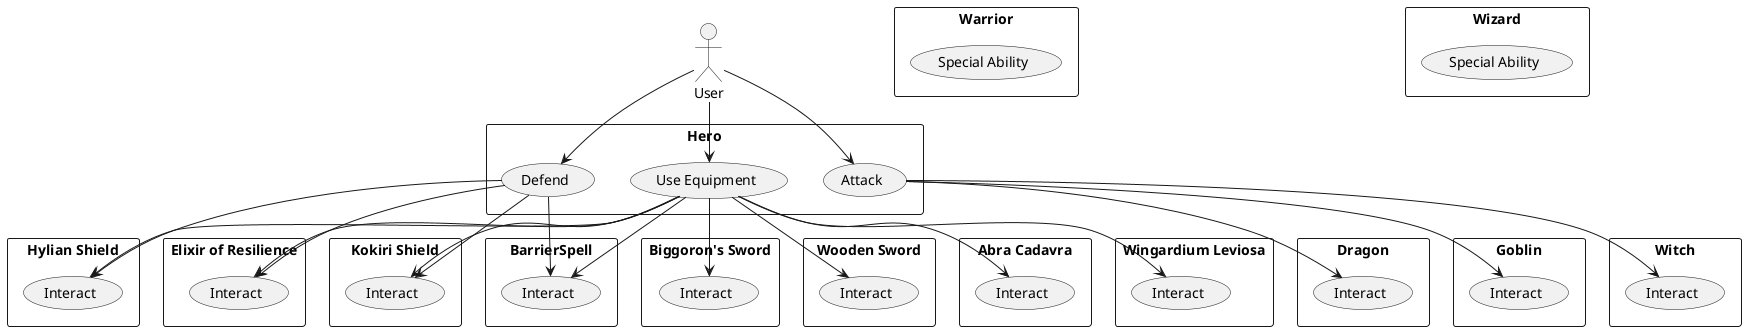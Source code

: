 @startuml
actor User

rectangle "Hero" {
    usecase "Use Equipment" as UC1
    usecase "Attack" as UC2
    usecase "Defend" as UC3
}

rectangle "Warrior" {
    usecase "Special Ability" as UC4
}

rectangle "Wizard" {
    usecase "Special Ability" as UC5
}

rectangle "Dragon" {
    usecase "Interact" as UC6
}
rectangle "Goblin" {
    usecase "Interact" as UC7
}
rectangle "Witch" {
    usecase "Interact" as UC8
}


rectangle "Hylian Shield" {
    usecase "Interact" as UC9
}
rectangle "Elixir of Resilience" {
    usecase "Interact" as UC10
}
rectangle "Kokiri Shield" {
    usecase "Interact" as UC11
}
rectangle "BarrierSpell" {
    usecase "Interact" as UC12
}




rectangle "Biggoron's Sword" {
    usecase "Interact" as UC13
}
rectangle "Wooden Sword" {
    usecase "Interact" as UC14
}
rectangle "Abra Cadavra" {
    usecase "Interact" as UC15
}
rectangle "Wingardium Leviosa" {
    usecase "Interact" as UC16
}

User --> UC1
User --> UC2
User --> UC3

UC1 --> UC9
UC1 --> UC10
UC1 --> UC11
UC1 --> UC12
UC1 --> UC13
UC1 --> UC14
UC1 --> UC15
UC1 --> UC16

UC3 --> UC9
UC3 --> UC10
UC3 --> UC11
UC3 --> UC12



UC2 --> UC6
UC2 --> UC7
UC2 --> UC8

@enduml
